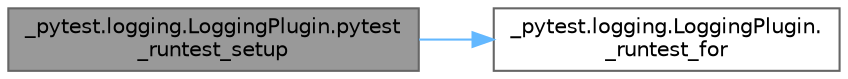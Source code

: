 digraph "_pytest.logging.LoggingPlugin.pytest_runtest_setup"
{
 // LATEX_PDF_SIZE
  bgcolor="transparent";
  edge [fontname=Helvetica,fontsize=10,labelfontname=Helvetica,labelfontsize=10];
  node [fontname=Helvetica,fontsize=10,shape=box,height=0.2,width=0.4];
  rankdir="LR";
  Node1 [id="Node000001",label="_pytest.logging.LoggingPlugin.pytest\l_runtest_setup",height=0.2,width=0.4,color="gray40", fillcolor="grey60", style="filled", fontcolor="black",tooltip=" "];
  Node1 -> Node2 [id="edge1_Node000001_Node000002",color="steelblue1",style="solid",tooltip=" "];
  Node2 [id="Node000002",label="_pytest.logging.LoggingPlugin.\l_runtest_for",height=0.2,width=0.4,color="grey40", fillcolor="white", style="filled",URL="$class__pytest_1_1logging_1_1_logging_plugin.html#abc91d0401af8142f09891850140bfe28",tooltip=" "];
}

